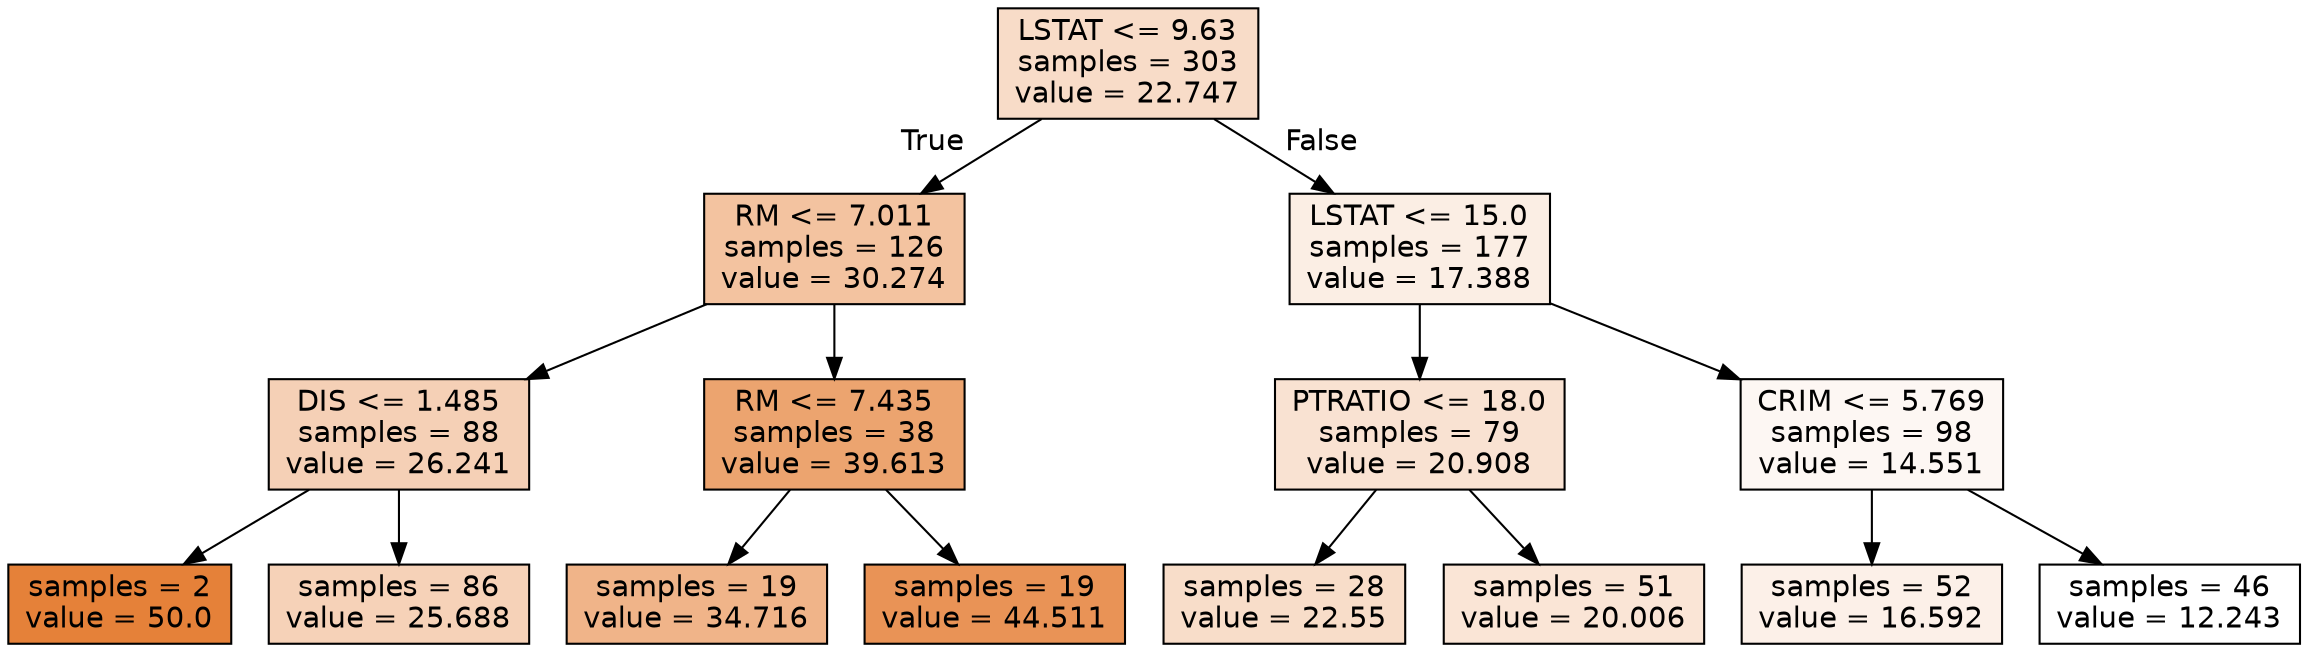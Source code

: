digraph Tree {
node [shape=box, style="filled", color="black", fontname="helvetica"] ;
edge [fontname="helvetica"] ;
0 [label="LSTAT <= 9.63\nsamples = 303\nvalue = 22.747", fillcolor="#f8dcc8"] ;
1 [label="RM <= 7.011\nsamples = 126\nvalue = 30.274", fillcolor="#f3c3a0"] ;
0 -> 1 [labeldistance=2.5, labelangle=45, headlabel="True"] ;
2 [label="DIS <= 1.485\nsamples = 88\nvalue = 26.241", fillcolor="#f5d0b6"] ;
1 -> 2 ;
3 [label="samples = 2\nvalue = 50.0", fillcolor="#e58139"] ;
2 -> 3 ;
4 [label="samples = 86\nvalue = 25.688", fillcolor="#f6d2b8"] ;
2 -> 4 ;
5 [label="RM <= 7.435\nsamples = 38\nvalue = 39.613", fillcolor="#eca46f"] ;
1 -> 5 ;
6 [label="samples = 19\nvalue = 34.716", fillcolor="#f0b489"] ;
5 -> 6 ;
7 [label="samples = 19\nvalue = 44.511", fillcolor="#e99356"] ;
5 -> 7 ;
8 [label="LSTAT <= 15.0\nsamples = 177\nvalue = 17.388", fillcolor="#fbeee4"] ;
0 -> 8 [labeldistance=2.5, labelangle=-45, headlabel="False"] ;
9 [label="PTRATIO <= 18.0\nsamples = 79\nvalue = 20.908", fillcolor="#f9e2d2"] ;
8 -> 9 ;
10 [label="samples = 28\nvalue = 22.55", fillcolor="#f8ddc9"] ;
9 -> 10 ;
11 [label="samples = 51\nvalue = 20.006", fillcolor="#fae5d6"] ;
9 -> 11 ;
12 [label="CRIM <= 5.769\nsamples = 98\nvalue = 14.551", fillcolor="#fdf7f3"] ;
8 -> 12 ;
13 [label="samples = 52\nvalue = 16.592", fillcolor="#fcf0e8"] ;
12 -> 13 ;
14 [label="samples = 46\nvalue = 12.243", fillcolor="#ffffff"] ;
12 -> 14 ;
}